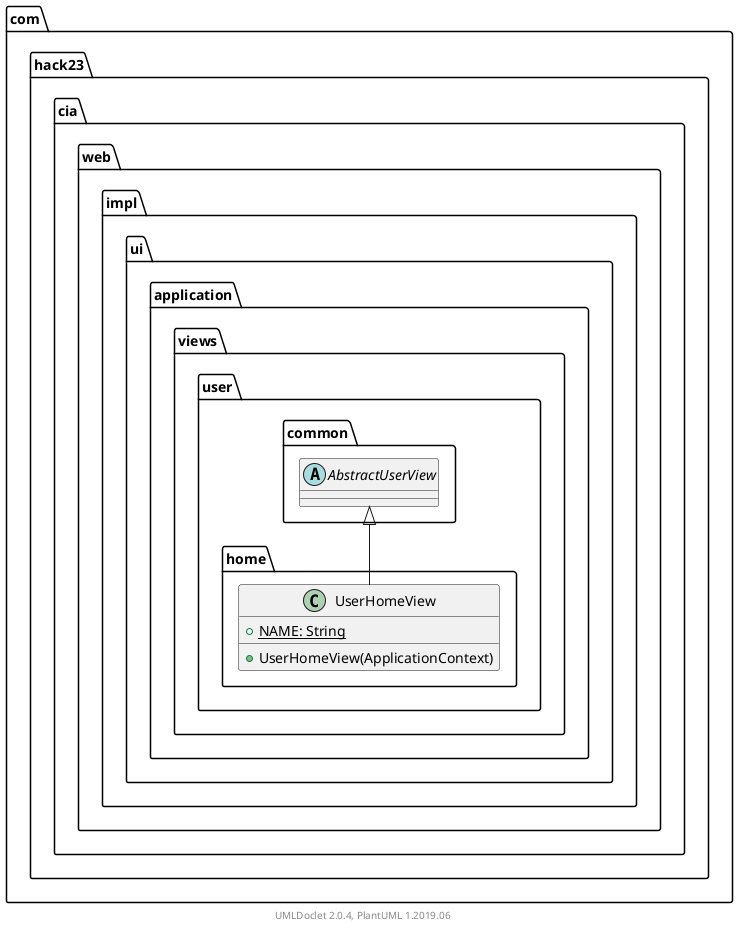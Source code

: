 @startuml
    namespace com.hack23.cia.web.impl.ui.application.views.user.home {

        class UserHomeView [[UserHomeView.html]] {
            {static} +NAME: String
            +UserHomeView(ApplicationContext)
        }

        com.hack23.cia.web.impl.ui.application.views.user.common.AbstractUserView <|-- UserHomeView
    }

    namespace com.hack23.cia.web.impl.ui.application.views.user.common {
        abstract class AbstractUserView [[../common/AbstractUserView.html]] {
        }
    }

    center footer UMLDoclet 2.0.4, PlantUML 1.2019.06
@enduml
